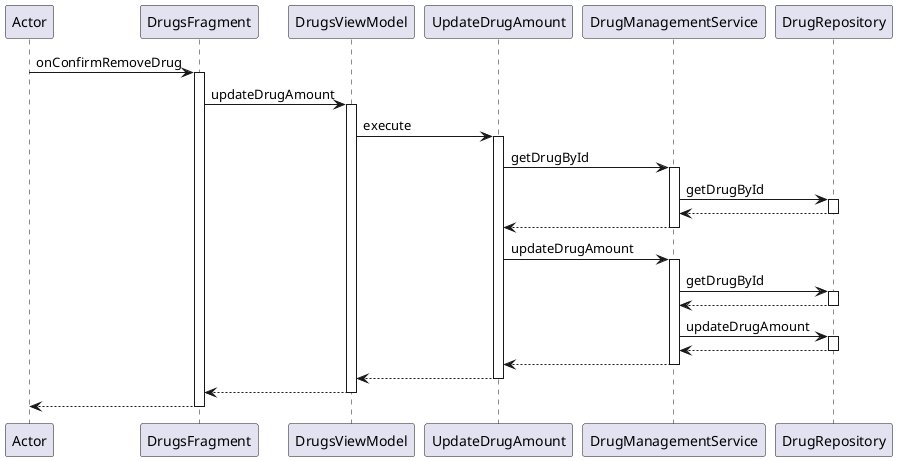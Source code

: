 @startuml
participant Actor
Actor -> DrugsFragment : onConfirmRemoveDrug
activate DrugsFragment
DrugsFragment -> DrugsViewModel : updateDrugAmount
activate DrugsViewModel
DrugsViewModel -> UpdateDrugAmount : execute
activate UpdateDrugAmount
UpdateDrugAmount -> DrugManagementService : getDrugById
activate DrugManagementService
DrugManagementService -> DrugRepository : getDrugById
activate DrugRepository
DrugRepository --> DrugManagementService
deactivate DrugRepository
DrugManagementService --> UpdateDrugAmount
deactivate DrugManagementService
UpdateDrugAmount -> DrugManagementService : updateDrugAmount
activate DrugManagementService
DrugManagementService -> DrugRepository : getDrugById
activate DrugRepository
DrugRepository --> DrugManagementService
deactivate DrugRepository
DrugManagementService -> DrugRepository : updateDrugAmount
activate DrugRepository
DrugRepository --> DrugManagementService
deactivate DrugRepository
DrugManagementService --> UpdateDrugAmount
deactivate DrugManagementService
UpdateDrugAmount --> DrugsViewModel
deactivate UpdateDrugAmount
DrugsViewModel --> DrugsFragment
deactivate DrugsViewModel
return
@enduml